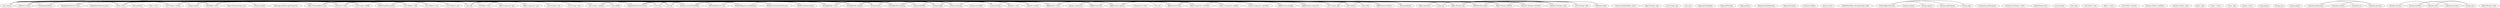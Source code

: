 graph {
    { rank=same;"List.stream";"Collectors.toList";"ConcurrentHashMap.<init>";"Map<String>.put";"SimpleDateFormat.<init>";"Date.<init>";"SimpleDateFormat.format";"Principal.getName";"HashMap.<init>";"Map<String,Object>.put";"Map<String,String>.put";"Integer.equals";"List<Long>.stream";"System.currentTimeMillis";"String.getBytes";"List<Long>.get";"ArrayList.<init>";"List.add";"Object.getClass";"Long.cast";"Method.invoke";"List<Long>.contains";"List.size";"List.get";"StringBuilder.<init>";"StringBuilder.append";"String.format";"StringBuilder.toString";"SimpleDateFormat.parse";"List.cast";"List.addAll";"List<Long>.size";"String.valueOf";"Page.getTotalPages";"Page.getNumber";"Page.getSize";"Page.getTotalElements";"Page.getContent";"Duration.ofDays";"Method.getParameters";"List<Object>.add";"List<Object>.size";"List<Object>.get";"MethodSignature.cast";"MethodSignature.getMethod";"Method.isAnnotationPresent";"Method.getAnnotation";"Arrays.asList";"MultiValueMap<String,String>.add";"Field.addJavaDocLine";"System.getProperty";"String.split";"String.contains";"String.replace";"Properties.getProperty";"ArrayList<String>.<init>";"InputStream.close";"List.instance";"List.clear";"Date.getTime";"List<Date>.size";"Date>.<init>";"List<Date>.iterator";"Iterator<Date>.hasNext";"Iterator<Date>.next";"Date>.add";"Time.<init>";"Time>.<init>";"Time>.add";"Message.getMessageProperties";"Queue.<init>";"List<String>.size";"BigDecimal.<init>";"BigDecimal.add";"BigDecimal.subtract";"List<Long>.add";"Integer.compareTo";"BigDecimal.divide";"BigDecimal.multiply";"BigDecimal.compareTo";"String.endsWith";"String.length";"String.substring";"Long.toString";"Long.equals";"Comparator.<init>";"List.sort";"TreeMap.<init>";"Map<Long,List>.get";"Map<Long,List>.put";"Map<Long,List>.entrySet";"Entry<Long,List>.getKey";"Entry<Long,List>.getValue";"String.cast";"List<Long>.addAll";"Date.before";"BigDecimal.intValue";"Random.<init>";"Random.nextInt";"String.equals";"Calendar.getInstance";"Calendar.setTime";"Calendar.set";"Calendar.getTime";"Map<String>.get";"List<String>.add";"Iterable.iterator";"Iterator.hasNext";"Iterator.next";"Collection.iterator";"String.trim";"PathMatcher.match";"Map<String>.keySet";"Iterator<String>.hasNext";"Iterator<String>.next";"Map<String>.clear";"String.startsWith";"Date.after";}
"List.stream" -- "Collectors.toList" 
"List.stream" -- "Date.<init>" 
"List.stream" -- "Principal.getName" 
"List.stream" -- "HashMap.<init>" 
"List.stream" -- "Map<String,Object>.put" 
"List.stream" -- "List<Long>.stream" 
"List.stream" -- "ArrayList.<init>" 
"List.stream" -- "List.add" 
"List.stream" -- "List<Long>.contains" 
"List.stream" -- "List.addAll" 
"List.stream" -- "List<Long>.addAll" 
"Collectors.toList" -- "Date.<init>" 
"Collectors.toList" -- "Principal.getName" 
"Collectors.toList" -- "HashMap.<init>" 
"Collectors.toList" -- "Map<String,Object>.put" 
"Collectors.toList" -- "List<Long>.stream" 
"Collectors.toList" -- "ArrayList.<init>" 
"Collectors.toList" -- "List.add" 
"Collectors.toList" -- "List<Long>.contains" 
"Collectors.toList" -- "List.size" 
"Collectors.toList" -- "List.get" 
"Collectors.toList" -- "List.addAll" 
"Collectors.toList" -- "List<Long>.addAll" 
"ConcurrentHashMap.<init>" -- "Map<String>.put" 
"SimpleDateFormat.<init>" -- "Date.<init>" 
"SimpleDateFormat.<init>" -- "SimpleDateFormat.format" 
"SimpleDateFormat.<init>" -- "System.currentTimeMillis" 
"SimpleDateFormat.<init>" -- "String.getBytes" 
"SimpleDateFormat.<init>" -- "List.size" 
"SimpleDateFormat.<init>" -- "List.get" 
"SimpleDateFormat.<init>" -- "StringBuilder.<init>" 
"SimpleDateFormat.<init>" -- "StringBuilder.append" 
"SimpleDateFormat.<init>" -- "String.format" 
"SimpleDateFormat.<init>" -- "StringBuilder.toString" 
"SimpleDateFormat.<init>" -- "SimpleDateFormat.parse" 
"SimpleDateFormat.<init>" -- "String.length" 
"SimpleDateFormat.<init>" -- "Long.toString" 
"Date.<init>" -- "SimpleDateFormat.format" 
"Date.<init>" -- "HashMap.<init>" 
"Date.<init>" -- "Map<String,Object>.put" 
"Date.<init>" -- "Integer.equals" 
"Date.<init>" -- "List<Long>.stream" 
"Date.<init>" -- "System.currentTimeMillis" 
"Date.<init>" -- "String.getBytes" 
"Date.<init>" -- "ArrayList.<init>" 
"Date.<init>" -- "List.add" 
"Date.<init>" -- "List.size" 
"Date.<init>" -- "List.get" 
"Date.<init>" -- "StringBuilder.<init>" 
"Date.<init>" -- "StringBuilder.append" 
"Date.<init>" -- "String.format" 
"Date.<init>" -- "StringBuilder.toString" 
"Date.<init>" -- "Date.getTime" 
"Date.<init>" -- "BigDecimal.<init>" 
"Date.<init>" -- "BigDecimal.subtract" 
"Date.<init>" -- "List<Long>.add" 
"Date.<init>" -- "BigDecimal.compareTo" 
"Date.<init>" -- "String.length" 
"Date.<init>" -- "String.substring" 
"Date.<init>" -- "Long.toString" 
"Date.<init>" -- "List<Long>.addAll" 
"Date.<init>" -- "Date.before" 
"Date.<init>" -- "BigDecimal.intValue" 
"Date.<init>" -- "Date.after" 
"SimpleDateFormat.format" -- "System.currentTimeMillis" 
"SimpleDateFormat.format" -- "String.getBytes" 
"SimpleDateFormat.format" -- "List.size" 
"SimpleDateFormat.format" -- "List.get" 
"SimpleDateFormat.format" -- "StringBuilder.<init>" 
"SimpleDateFormat.format" -- "StringBuilder.append" 
"SimpleDateFormat.format" -- "String.format" 
"SimpleDateFormat.format" -- "StringBuilder.toString" 
"SimpleDateFormat.format" -- "String.length" 
"SimpleDateFormat.format" -- "Long.toString" 
"Principal.getName" -- "HashMap.<init>" 
"Principal.getName" -- "Map<String,Object>.put" 
"HashMap.<init>" -- "Map<String,Object>.put" 
"HashMap.<init>" -- "Map<String,String>.put" 
"HashMap.<init>" -- "System.currentTimeMillis" 
"HashMap.<init>" -- "ArrayList.<init>" 
"HashMap.<init>" -- "List.add" 
"HashMap.<init>" -- "List.get" 
"HashMap.<init>" -- "String.valueOf" 
"HashMap.<init>" -- "Method.getParameters" 
"HashMap.<init>" -- "List<Object>.add" 
"HashMap.<init>" -- "List<Object>.size" 
"HashMap.<init>" -- "List<Object>.get" 
"HashMap.<init>" -- "MethodSignature.cast" 
"HashMap.<init>" -- "MethodSignature.getMethod" 
"HashMap.<init>" -- "Method.isAnnotationPresent" 
"HashMap.<init>" -- "Method.getAnnotation" 
"HashMap.<init>" -- "BigDecimal.<init>" 
"HashMap.<init>" -- "BigDecimal.compareTo" 
"Map<String,Object>.put" -- "System.currentTimeMillis" 
"Map<String,Object>.put" -- "ArrayList.<init>" 
"Map<String,Object>.put" -- "List.add" 
"Map<String,Object>.put" -- "List.get" 
"Map<String,Object>.put" -- "Method.getParameters" 
"Map<String,Object>.put" -- "List<Object>.add" 
"Map<String,Object>.put" -- "List<Object>.size" 
"Map<String,Object>.put" -- "List<Object>.get" 
"Map<String,Object>.put" -- "MethodSignature.cast" 
"Map<String,Object>.put" -- "MethodSignature.getMethod" 
"Map<String,Object>.put" -- "Method.isAnnotationPresent" 
"Map<String,Object>.put" -- "Method.getAnnotation" 
"Map<String,Object>.put" -- "BigDecimal.<init>" 
"Map<String,Object>.put" -- "BigDecimal.compareTo" 
"Map<String,String>.put" -- "String.valueOf" 
"Integer.equals" -- "ArrayList.<init>" 
"Integer.equals" -- "List.add" 
"Integer.equals" -- "BigDecimal.subtract" 
"Integer.equals" -- "List<Long>.add" 
"Integer.equals" -- "Date.before" 
"Integer.equals" -- "BigDecimal.intValue" 
"List<Long>.stream" -- "ArrayList.<init>" 
"List<Long>.stream" -- "List<Long>.contains" 
"List<Long>.stream" -- "List.addAll" 
"System.currentTimeMillis" -- "String.getBytes" 
"System.currentTimeMillis" -- "StringBuilder.<init>" 
"System.currentTimeMillis" -- "StringBuilder.append" 
"System.currentTimeMillis" -- "String.format" 
"System.currentTimeMillis" -- "StringBuilder.toString" 
"System.currentTimeMillis" -- "MethodSignature.cast" 
"System.currentTimeMillis" -- "MethodSignature.getMethod" 
"System.currentTimeMillis" -- "Method.isAnnotationPresent" 
"System.currentTimeMillis" -- "Method.getAnnotation" 
"System.currentTimeMillis" -- "String.length" 
"System.currentTimeMillis" -- "String.substring" 
"System.currentTimeMillis" -- "Long.toString" 
"System.currentTimeMillis" -- "Random.<init>" 
"System.currentTimeMillis" -- "Random.nextInt" 
"ArrayList.<init>" -- "List.add" 
"ArrayList.<init>" -- "Long.cast" 
"ArrayList.<init>" -- "List<Long>.contains" 
"ArrayList.<init>" -- "List.size" 
"ArrayList.<init>" -- "List.get" 
"ArrayList.<init>" -- "List.addAll" 
"ArrayList.<init>" -- "List<Long>.size" 
"ArrayList.<init>" -- "Method.getParameters" 
"ArrayList.<init>" -- "List<Object>.add" 
"ArrayList.<init>" -- "List<Object>.size" 
"ArrayList.<init>" -- "List<Object>.get" 
"ArrayList.<init>" -- "List<String>.size" 
"ArrayList.<init>" -- "BigDecimal.<init>" 
"ArrayList.<init>" -- "BigDecimal.subtract" 
"ArrayList.<init>" -- "List<Long>.add" 
"ArrayList.<init>" -- "BigDecimal.divide" 
"ArrayList.<init>" -- "BigDecimal.compareTo" 
"ArrayList.<init>" -- "TreeMap.<init>" 
"ArrayList.<init>" -- "Map<Long,List>.get" 
"ArrayList.<init>" -- "Map<Long,List>.put" 
"ArrayList.<init>" -- "Map<Long,List>.entrySet" 
"ArrayList.<init>" -- "Entry<Long,List>.getKey" 
"ArrayList.<init>" -- "Entry<Long,List>.getValue" 
"ArrayList.<init>" -- "List<Long>.addAll" 
"ArrayList.<init>" -- "Date.before" 
"ArrayList.<init>" -- "BigDecimal.intValue" 
"ArrayList.<init>" -- "Map<String>.get" 
"ArrayList.<init>" -- "List<String>.add" 
"ArrayList.<init>" -- "PathMatcher.match" 
"ArrayList.<init>" -- "Map<String>.keySet" 
"ArrayList.<init>" -- "Iterator<String>.hasNext" 
"ArrayList.<init>" -- "Iterator<String>.next" 
"List.add" -- "List<Long>.contains" 
"List.add" -- "List.size" 
"List.add" -- "List.get" 
"List.add" -- "List<Long>.size" 
"List.add" -- "List<String>.size" 
"List.add" -- "BigDecimal.<init>" 
"List.add" -- "BigDecimal.subtract" 
"List.add" -- "List<Long>.add" 
"List.add" -- "BigDecimal.divide" 
"List.add" -- "BigDecimal.compareTo" 
"List.add" -- "TreeMap.<init>" 
"List.add" -- "Map<Long,List>.get" 
"List.add" -- "Map<Long,List>.put" 
"List.add" -- "Map<Long,List>.entrySet" 
"List.add" -- "Entry<Long,List>.getKey" 
"List.add" -- "Entry<Long,List>.getValue" 
"List.add" -- "Date.before" 
"List.add" -- "BigDecimal.intValue" 
"List.add" -- "Map<String>.get" 
"List.add" -- "PathMatcher.match" 
"List.add" -- "Map<String>.keySet" 
"List.add" -- "Iterator<String>.hasNext" 
"List.add" -- "Iterator<String>.next" 
"Object.getClass" -- "Long.cast" 
"Object.getClass" -- "Method.invoke" 
"Long.cast" -- "Method.invoke" 
"Long.cast" -- "Map<String>.get" 
"Long.cast" -- "List<String>.add" 
"List<Long>.contains" -- "List.addAll" 
"List<Long>.contains" -- "BigDecimal.<init>" 
"List<Long>.contains" -- "BigDecimal.add" 
"List<Long>.contains" -- "List<Long>.add" 
"List<Long>.contains" -- "BigDecimal.multiply" 
"List.size" -- "List.get" 
"List.size" -- "StringBuilder.<init>" 
"List.size" -- "StringBuilder.append" 
"List.size" -- "String.format" 
"List.size" -- "StringBuilder.toString" 
"List.size" -- "List<Long>.add" 
"List.get" -- "StringBuilder.<init>" 
"List.get" -- "StringBuilder.append" 
"List.get" -- "String.format" 
"List.get" -- "StringBuilder.toString" 
"List.get" -- "BigDecimal.<init>" 
"List.get" -- "BigDecimal.compareTo" 
"StringBuilder.<init>" -- "StringBuilder.append" 
"StringBuilder.<init>" -- "String.format" 
"StringBuilder.<init>" -- "StringBuilder.toString" 
"StringBuilder.<init>" -- "BigDecimal.<init>" 
"StringBuilder.<init>" -- "String.endsWith" 
"StringBuilder.<init>" -- "String.length" 
"StringBuilder.<init>" -- "String.substring" 
"StringBuilder.<init>" -- "Long.toString" 
"StringBuilder.<init>" -- "Random.<init>" 
"StringBuilder.<init>" -- "Random.nextInt" 
"StringBuilder.append" -- "String.format" 
"StringBuilder.append" -- "StringBuilder.toString" 
"StringBuilder.append" -- "BigDecimal.<init>" 
"StringBuilder.append" -- "String.endsWith" 
"StringBuilder.append" -- "String.length" 
"StringBuilder.append" -- "String.substring" 
"StringBuilder.append" -- "Long.toString" 
"StringBuilder.append" -- "Random.<init>" 
"StringBuilder.append" -- "Random.nextInt" 
"String.format" -- "StringBuilder.toString" 
"String.format" -- "String.length" 
"String.format" -- "String.substring" 
"String.format" -- "Long.toString" 
"String.format" -- "Random.<init>" 
"String.format" -- "Random.nextInt" 
"StringBuilder.toString" -- "BigDecimal.<init>" 
"StringBuilder.toString" -- "String.endsWith" 
"StringBuilder.toString" -- "String.length" 
"StringBuilder.toString" -- "String.substring" 
"StringBuilder.toString" -- "Long.toString" 
"StringBuilder.toString" -- "Random.<init>" 
"StringBuilder.toString" -- "Random.nextInt" 
"String.valueOf" -- "Message.getMessageProperties" 
"Method.getParameters" -- "List<Object>.add" 
"Method.getParameters" -- "List<Object>.size" 
"Method.getParameters" -- "List<Object>.get" 
"List<Object>.add" -- "List<Object>.size" 
"List<Object>.add" -- "List<Object>.get" 
"List<Object>.size" -- "List<Object>.get" 
"MethodSignature.cast" -- "MethodSignature.getMethod" 
"MethodSignature.cast" -- "Method.isAnnotationPresent" 
"MethodSignature.cast" -- "Method.getAnnotation" 
"MethodSignature.getMethod" -- "Method.isAnnotationPresent" 
"MethodSignature.getMethod" -- "Method.getAnnotation" 
"Method.isAnnotationPresent" -- "Method.getAnnotation" 
"Field.addJavaDocLine" -- "System.getProperty" 
"Field.addJavaDocLine" -- "String.split" 
"Field.addJavaDocLine" -- "String.contains" 
"Field.addJavaDocLine" -- "String.replace" 
"System.getProperty" -- "String.split" 
"String.contains" -- "String.replace" 
"ArrayList<String>.<init>" -- "InputStream.close" 
"Date.getTime" -- "Time.<init>" 
"BigDecimal.<init>" -- "BigDecimal.add" 
"BigDecimal.<init>" -- "BigDecimal.subtract" 
"BigDecimal.<init>" -- "List<Long>.add" 
"BigDecimal.<init>" -- "Integer.compareTo" 
"BigDecimal.<init>" -- "BigDecimal.divide" 
"BigDecimal.<init>" -- "BigDecimal.multiply" 
"BigDecimal.<init>" -- "BigDecimal.compareTo" 
"BigDecimal.add" -- "BigDecimal.subtract" 
"BigDecimal.add" -- "BigDecimal.multiply" 
"BigDecimal.subtract" -- "List<Long>.add" 
"BigDecimal.subtract" -- "BigDecimal.divide" 
"BigDecimal.subtract" -- "Comparator.<init>" 
"BigDecimal.subtract" -- "List.sort" 
"BigDecimal.subtract" -- "Map<Long,List>.entrySet" 
"BigDecimal.subtract" -- "Entry<Long,List>.getKey" 
"BigDecimal.subtract" -- "Entry<Long,List>.getValue" 
"BigDecimal.subtract" -- "Date.before" 
"BigDecimal.subtract" -- "BigDecimal.intValue" 
"List<Long>.add" -- "Date.before" 
"List<Long>.add" -- "BigDecimal.intValue" 
"Integer.compareTo" -- "BigDecimal.divide" 
"Integer.compareTo" -- "BigDecimal.multiply" 
"Integer.compareTo" -- "BigDecimal.compareTo" 
"BigDecimal.divide" -- "BigDecimal.multiply" 
"BigDecimal.divide" -- "BigDecimal.compareTo" 
"BigDecimal.divide" -- "Map<Long,List>.entrySet" 
"BigDecimal.divide" -- "Entry<Long,List>.getKey" 
"BigDecimal.divide" -- "Entry<Long,List>.getValue" 
"BigDecimal.multiply" -- "BigDecimal.compareTo" 
"String.endsWith" -- "String.length" 
"String.endsWith" -- "String.substring" 
"String.length" -- "String.substring" 
"String.length" -- "Long.toString" 
"String.length" -- "Random.<init>" 
"String.length" -- "Random.nextInt" 
"String.substring" -- "Long.toString" 
"String.substring" -- "Random.<init>" 
"String.substring" -- "Random.nextInt" 
"String.substring" -- "String.startsWith" 
"Long.toString" -- "Random.<init>" 
"Long.toString" -- "Random.nextInt" 
"Comparator.<init>" -- "List.sort" 
"TreeMap.<init>" -- "Map<Long,List>.get" 
"TreeMap.<init>" -- "Map<Long,List>.put" 
"Map<Long,List>.get" -- "Map<Long,List>.put" 
"Map<Long,List>.entrySet" -- "Entry<Long,List>.getKey" 
"Map<Long,List>.entrySet" -- "Entry<Long,List>.getValue" 
"Entry<Long,List>.getKey" -- "Entry<Long,List>.getValue" 
"Date.before" -- "BigDecimal.intValue" 
"Date.before" -- "Date.after" 
"Random.<init>" -- "Random.nextInt" 
"Calendar.getInstance" -- "Calendar.setTime" 
"Calendar.getInstance" -- "Calendar.set" 
"Calendar.getInstance" -- "Calendar.getTime" 
"Calendar.setTime" -- "Calendar.set" 
"Calendar.setTime" -- "Calendar.getTime" 
"Calendar.set" -- "Calendar.getTime" 
"Map<String>.get" -- "List<String>.add" 
"Map<String>.get" -- "PathMatcher.match" 
"Map<String>.get" -- "Map<String>.keySet" 
"Map<String>.get" -- "Iterator<String>.hasNext" 
"Map<String>.get" -- "Iterator<String>.next" 
"Iterable.iterator" -- "Iterator.hasNext" 
"Iterable.iterator" -- "Iterator.next" 
"Iterator.hasNext" -- "Iterator.next" 
"Iterator.hasNext" -- "Collection.iterator" 
"Iterator.hasNext" -- "String.trim" 
"Iterator.next" -- "Collection.iterator" 
"Iterator.next" -- "String.trim" 
"Collection.iterator" -- "String.trim" 
"PathMatcher.match" -- "Map<String>.keySet" 
"PathMatcher.match" -- "Iterator<String>.hasNext" 
"PathMatcher.match" -- "Iterator<String>.next" 
"Map<String>.keySet" -- "Iterator<String>.hasNext" 
"Map<String>.keySet" -- "Iterator<String>.next" 
"Iterator<String>.hasNext" -- "Iterator<String>.next" 
}